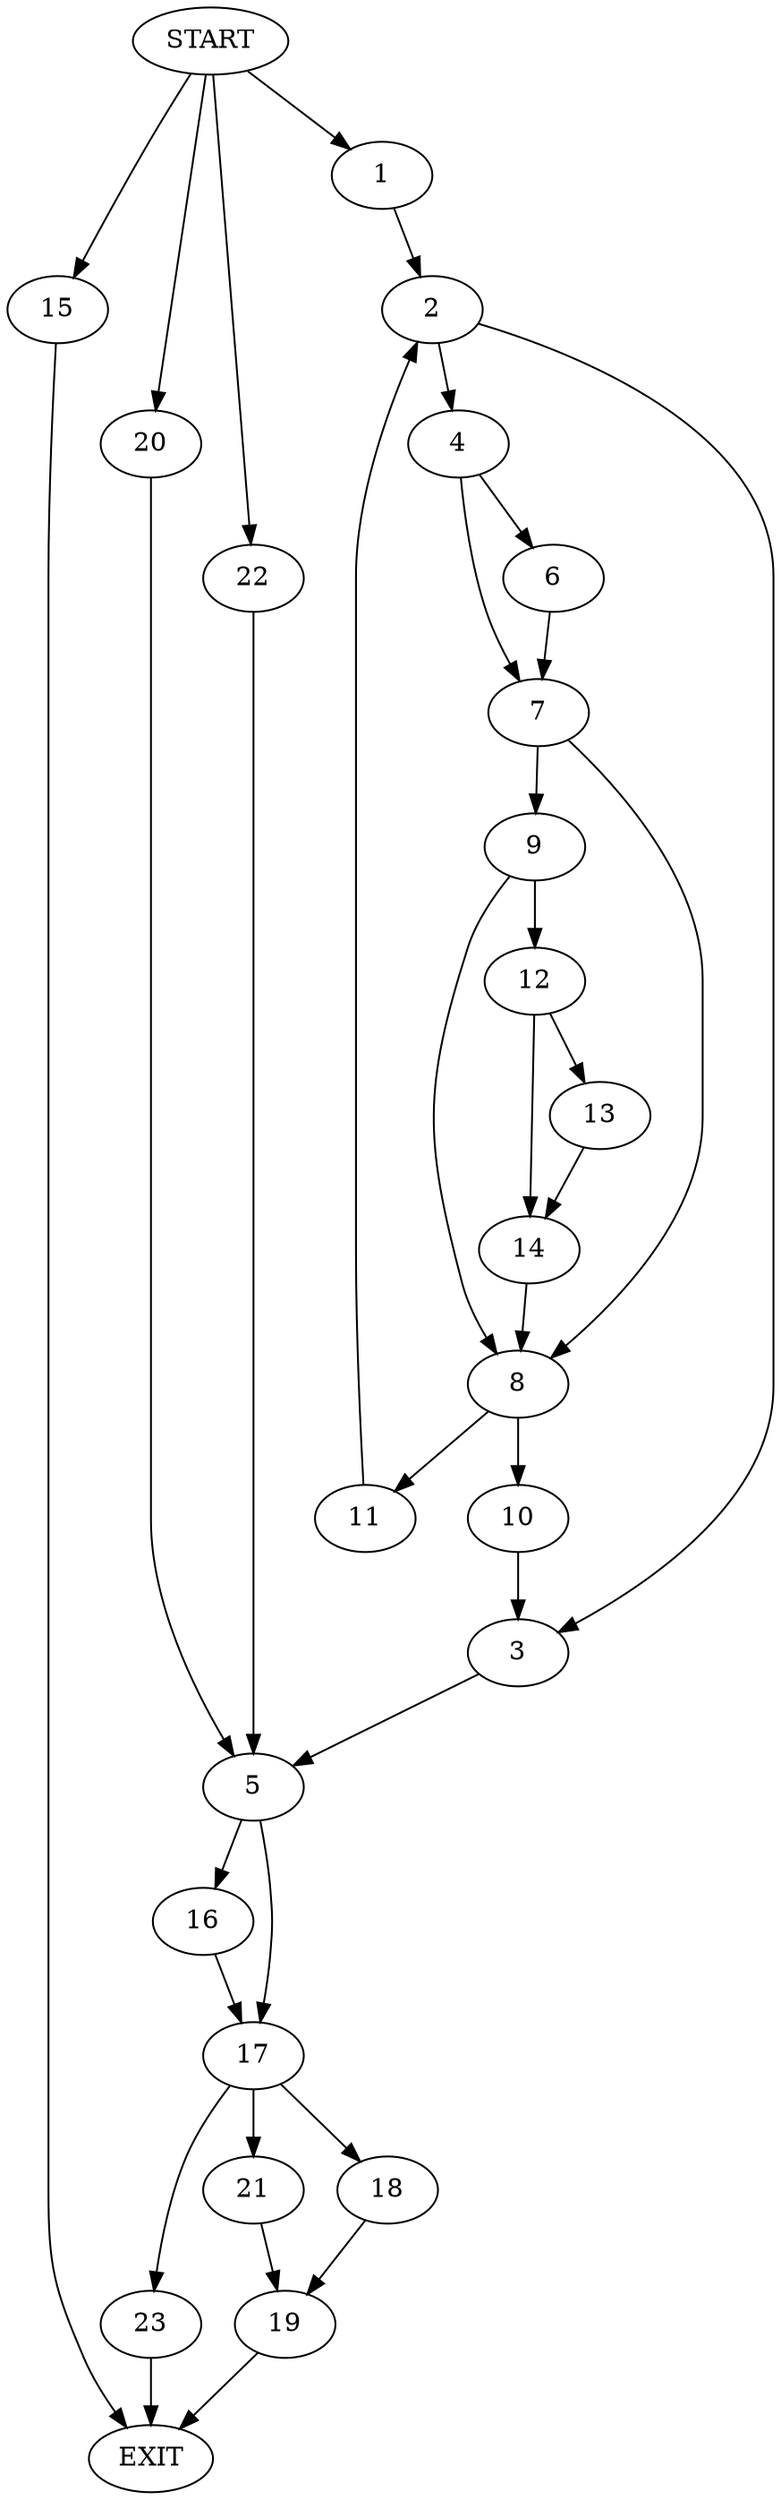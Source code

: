digraph {
0 [label="START"]
24 [label="EXIT"]
0 -> 1
1 -> 2
2 -> 3
2 -> 4
3 -> 5
4 -> 6
4 -> 7
6 -> 7
7 -> 8
7 -> 9
8 -> 10
8 -> 11
9 -> 8
9 -> 12
12 -> 13
12 -> 14
14 -> 8
13 -> 14
10 -> 3
11 -> 2
0 -> 15
15 -> 24
5 -> 16
5 -> 17
18 -> 19
19 -> 24
0 -> 20
20 -> 5
21 -> 19
0 -> 22
22 -> 5
23 -> 24
16 -> 17
17 -> 21
17 -> 18
17 -> 23
}
